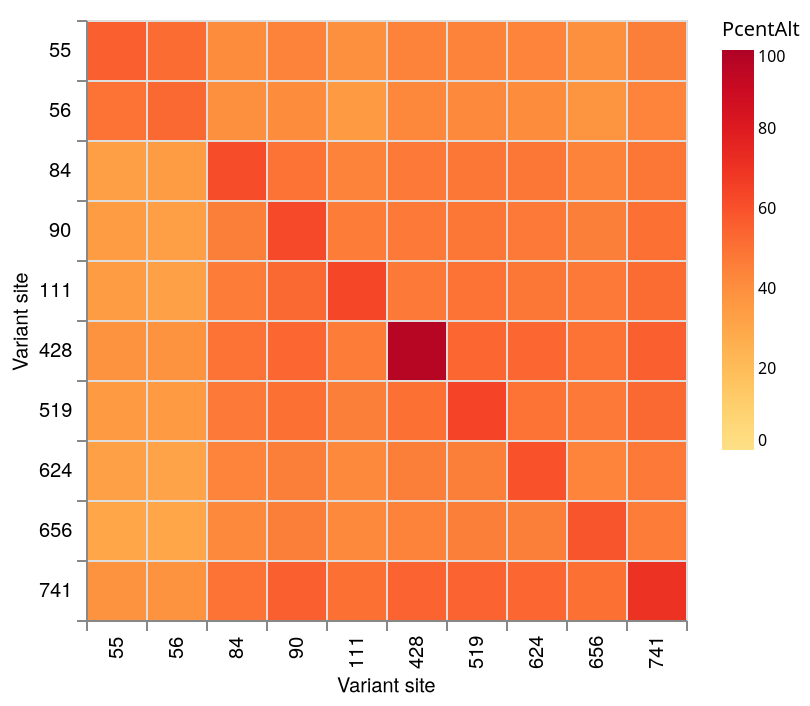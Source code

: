 {
  "$schema": "https://vega.github.io/schema/vega-lite/v5.json",
  "data": {
    "values": [
      {
        "SNP1": 55,
        "SNP2": 55,
        "Alt": 249,
        "Ref": 156,
        "Total": 442,
        "PcentAlt": 56.0,
        "PcentRef": 35.0
      },
      {
        "SNP1": 55,
        "SNP2": 56,
        "Alt": 232,
        "Ref": 133,
        "Total": 442,
        "PcentAlt": 52.0,
        "PcentRef": 30.0
      },
      {
        "SNP1": 55,
        "SNP2": 84,
        "Alt": 182,
        "Ref": 121,
        "Total": 442,
        "PcentAlt": 41.0,
        "PcentRef": 27.0
      },
      {
        "SNP1": 55,
        "SNP2": 90,
        "Alt": 199,
        "Ref": 124,
        "Total": 442,
        "PcentAlt": 45.0,
        "PcentRef": 28.0
      },
      {
        "SNP1": 55,
        "SNP2": 111,
        "Alt": 175,
        "Ref": 85,
        "Total": 442,
        "PcentAlt": 40.0,
        "PcentRef": 19.0
      },
      {
        "SNP1": 55,
        "SNP2": 428,
        "Alt": 200,
        "Ref": 7,
        "Total": 442,
        "PcentAlt": 45.0,
        "PcentRef": 2.0
      },
      {
        "SNP1": 55,
        "SNP2": 519,
        "Alt": 198,
        "Ref": 114,
        "Total": 442,
        "PcentAlt": 45.0,
        "PcentRef": 26.0
      },
      {
        "SNP1": 55,
        "SNP2": 624,
        "Alt": 194,
        "Ref": 140,
        "Total": 442,
        "PcentAlt": 44.0,
        "PcentRef": 32.0
      },
      {
        "SNP1": 55,
        "SNP2": 656,
        "Alt": 178,
        "Ref": 128,
        "Total": 442,
        "PcentAlt": 40.0,
        "PcentRef": 29.0
      },
      {
        "SNP1": 55,
        "SNP2": 741,
        "Alt": 205,
        "Ref": 94,
        "Total": 442,
        "PcentAlt": 46.0,
        "PcentRef": 21.0
      },
      {
        "SNP1": 56,
        "SNP2": 55,
        "Alt": 232,
        "Ref": 133,
        "Total": 466,
        "PcentAlt": 50.0,
        "PcentRef": 29.0
      },
      {
        "SNP1": 56,
        "SNP2": 56,
        "Alt": 247,
        "Ref": 187,
        "Total": 466,
        "PcentAlt": 53.0,
        "PcentRef": 40.0
      },
      {
        "SNP1": 56,
        "SNP2": 84,
        "Alt": 185,
        "Ref": 141,
        "Total": 466,
        "PcentAlt": 40.0,
        "PcentRef": 30.0
      },
      {
        "SNP1": 56,
        "SNP2": 90,
        "Alt": 192,
        "Ref": 147,
        "Total": 466,
        "PcentAlt": 41.0,
        "PcentRef": 32.0
      },
      {
        "SNP1": 56,
        "SNP2": 111,
        "Alt": 167,
        "Ref": 92,
        "Total": 466,
        "PcentAlt": 36.0,
        "PcentRef": 20.0
      },
      {
        "SNP1": 56,
        "SNP2": 428,
        "Alt": 199,
        "Ref": 7,
        "Total": 466,
        "PcentAlt": 43.0,
        "PcentRef": 2.0
      },
      {
        "SNP1": 56,
        "SNP2": 519,
        "Alt": 196,
        "Ref": 131,
        "Total": 466,
        "PcentAlt": 42.0,
        "PcentRef": 28.0
      },
      {
        "SNP1": 56,
        "SNP2": 624,
        "Alt": 192,
        "Ref": 156,
        "Total": 466,
        "PcentAlt": 41.0,
        "PcentRef": 33.0
      },
      {
        "SNP1": 56,
        "SNP2": 656,
        "Alt": 175,
        "Ref": 147,
        "Total": 466,
        "PcentAlt": 38.0,
        "PcentRef": 32.0
      },
      {
        "SNP1": 56,
        "SNP2": 741,
        "Alt": 204,
        "Ref": 109,
        "Total": 466,
        "PcentAlt": 44.0,
        "PcentRef": 23.0
      },
      {
        "SNP1": 84,
        "SNP2": 55,
        "Alt": 182,
        "Ref": 121,
        "Total": 532,
        "PcentAlt": 34.0,
        "PcentRef": 23.0
      },
      {
        "SNP1": 84,
        "SNP2": 56,
        "Alt": 185,
        "Ref": 141,
        "Total": 532,
        "PcentAlt": 35.0,
        "PcentRef": 27.0
      },
      {
        "SNP1": 84,
        "SNP2": 84,
        "Alt": 330,
        "Ref": 194,
        "Total": 532,
        "PcentAlt": 62.0,
        "PcentRef": 36.0
      },
      {
        "SNP1": 84,
        "SNP2": 90,
        "Alt": 265,
        "Ref": 153,
        "Total": 532,
        "PcentAlt": 50.0,
        "PcentRef": 29.0
      },
      {
        "SNP1": 84,
        "SNP2": 111,
        "Alt": 237,
        "Ref": 93,
        "Total": 532,
        "PcentAlt": 45.0,
        "PcentRef": 17.0
      },
      {
        "SNP1": 84,
        "SNP2": 428,
        "Alt": 256,
        "Ref": 6,
        "Total": 532,
        "PcentAlt": 48.0,
        "PcentRef": 1.0
      },
      {
        "SNP1": 84,
        "SNP2": 519,
        "Alt": 263,
        "Ref": 133,
        "Total": 532,
        "PcentAlt": 49.0,
        "PcentRef": 25.0
      },
      {
        "SNP1": 84,
        "SNP2": 624,
        "Alt": 261,
        "Ref": 169,
        "Total": 532,
        "PcentAlt": 49.0,
        "PcentRef": 32.0
      },
      {
        "SNP1": 84,
        "SNP2": 656,
        "Alt": 241,
        "Ref": 154,
        "Total": 532,
        "PcentAlt": 45.0,
        "PcentRef": 29.0
      },
      {
        "SNP1": 84,
        "SNP2": 741,
        "Alt": 262,
        "Ref": 116,
        "Total": 532,
        "PcentAlt": 49.0,
        "PcentRef": 22.0
      },
      {
        "SNP1": 90,
        "SNP2": 55,
        "Alt": 199,
        "Ref": 124,
        "Total": 570,
        "PcentAlt": 35.0,
        "PcentRef": 22.0
      },
      {
        "SNP1": 90,
        "SNP2": 56,
        "Alt": 192,
        "Ref": 147,
        "Total": 570,
        "PcentAlt": 34.0,
        "PcentRef": 26.0
      },
      {
        "SNP1": 90,
        "SNP2": 84,
        "Alt": 265,
        "Ref": 153,
        "Total": 570,
        "PcentAlt": 46.0,
        "PcentRef": 27.0
      },
      {
        "SNP1": 90,
        "SNP2": 90,
        "Alt": 357,
        "Ref": 196,
        "Total": 570,
        "PcentAlt": 63.0,
        "PcentRef": 34.0
      },
      {
        "SNP1": 90,
        "SNP2": 111,
        "Alt": 269,
        "Ref": 103,
        "Total": 570,
        "PcentAlt": 47.0,
        "PcentRef": 18.0
      },
      {
        "SNP1": 90,
        "SNP2": 428,
        "Alt": 274,
        "Ref": 7,
        "Total": 570,
        "PcentAlt": 48.0,
        "PcentRef": 1.0
      },
      {
        "SNP1": 90,
        "SNP2": 519,
        "Alt": 279,
        "Ref": 142,
        "Total": 570,
        "PcentAlt": 49.0,
        "PcentRef": 25.0
      },
      {
        "SNP1": 90,
        "SNP2": 624,
        "Alt": 275,
        "Ref": 170,
        "Total": 570,
        "PcentAlt": 48.0,
        "PcentRef": 30.0
      },
      {
        "SNP1": 90,
        "SNP2": 656,
        "Alt": 263,
        "Ref": 163,
        "Total": 570,
        "PcentAlt": 46.0,
        "PcentRef": 29.0
      },
      {
        "SNP1": 90,
        "SNP2": 741,
        "Alt": 291,
        "Ref": 115,
        "Total": 570,
        "PcentAlt": 51.0,
        "PcentRef": 20.0
      },
      {
        "SNP1": 111,
        "SNP2": 55,
        "Alt": 175,
        "Ref": 85,
        "Total": 505,
        "PcentAlt": 35.0,
        "PcentRef": 17.0
      },
      {
        "SNP1": 111,
        "SNP2": 56,
        "Alt": 167,
        "Ref": 92,
        "Total": 505,
        "PcentAlt": 33.0,
        "PcentRef": 18.0
      },
      {
        "SNP1": 111,
        "SNP2": 84,
        "Alt": 237,
        "Ref": 93,
        "Total": 505,
        "PcentAlt": 47.0,
        "PcentRef": 18.0
      },
      {
        "SNP1": 111,
        "SNP2": 90,
        "Alt": 269,
        "Ref": 103,
        "Total": 505,
        "PcentAlt": 53.0,
        "PcentRef": 20.0
      },
      {
        "SNP1": 111,
        "SNP2": 111,
        "Alt": 325,
        "Ref": 125,
        "Total": 505,
        "PcentAlt": 64.0,
        "PcentRef": 25.0
      },
      {
        "SNP1": 111,
        "SNP2": 428,
        "Alt": 243,
        "Ref": 6,
        "Total": 505,
        "PcentAlt": 48.0,
        "PcentRef": 1.0
      },
      {
        "SNP1": 111,
        "SNP2": 519,
        "Alt": 250,
        "Ref": 94,
        "Total": 505,
        "PcentAlt": 50.0,
        "PcentRef": 19.0
      },
      {
        "SNP1": 111,
        "SNP2": 624,
        "Alt": 247,
        "Ref": 108,
        "Total": 505,
        "PcentAlt": 49.0,
        "PcentRef": 21.0
      },
      {
        "SNP1": 111,
        "SNP2": 656,
        "Alt": 240,
        "Ref": 106,
        "Total": 505,
        "PcentAlt": 48.0,
        "PcentRef": 21.0
      },
      {
        "SNP1": 111,
        "SNP2": 741,
        "Alt": 265,
        "Ref": 82,
        "Total": 505,
        "PcentAlt": 52.0,
        "PcentRef": 16.0
      },
      {
        "SNP1": 428,
        "SNP2": 55,
        "Alt": 200,
        "Ref": 7,
        "Total": 512,
        "PcentAlt": 39.0,
        "PcentRef": 1.0
      },
      {
        "SNP1": 428,
        "SNP2": 56,
        "Alt": 199,
        "Ref": 7,
        "Total": 512,
        "PcentAlt": 39.0,
        "PcentRef": 1.0
      },
      {
        "SNP1": 428,
        "SNP2": 84,
        "Alt": 256,
        "Ref": 6,
        "Total": 512,
        "PcentAlt": 50.0,
        "PcentRef": 1.0
      },
      {
        "SNP1": 428,
        "SNP2": 90,
        "Alt": 274,
        "Ref": 7,
        "Total": 512,
        "PcentAlt": 54.0,
        "PcentRef": 1.0
      },
      {
        "SNP1": 428,
        "SNP2": 111,
        "Alt": 243,
        "Ref": 6,
        "Total": 512,
        "PcentAlt": 47.0,
        "PcentRef": 1.0
      },
      {
        "SNP1": 428,
        "SNP2": 428,
        "Alt": 498,
        "Ref": 7,
        "Total": 512,
        "PcentAlt": 97.0,
        "PcentRef": 1.0
      },
      {
        "SNP1": 428,
        "SNP2": 519,
        "Alt": 279,
        "Ref": 6,
        "Total": 512,
        "PcentAlt": 54.0,
        "PcentRef": 1.0
      },
      {
        "SNP1": 428,
        "SNP2": 624,
        "Alt": 274,
        "Ref": 6,
        "Total": 512,
        "PcentAlt": 54.0,
        "PcentRef": 1.0
      },
      {
        "SNP1": 428,
        "SNP2": 656,
        "Alt": 257,
        "Ref": 7,
        "Total": 512,
        "PcentAlt": 50.0,
        "PcentRef": 1.0
      },
      {
        "SNP1": 428,
        "SNP2": 741,
        "Alt": 287,
        "Ref": 6,
        "Total": 512,
        "PcentAlt": 56.0,
        "PcentRef": 1.0
      },
      {
        "SNP1": 519,
        "SNP2": 55,
        "Alt": 198,
        "Ref": 114,
        "Total": 547,
        "PcentAlt": 36.0,
        "PcentRef": 21.0
      },
      {
        "SNP1": 519,
        "SNP2": 56,
        "Alt": 196,
        "Ref": 131,
        "Total": 547,
        "PcentAlt": 36.0,
        "PcentRef": 24.0
      },
      {
        "SNP1": 519,
        "SNP2": 84,
        "Alt": 263,
        "Ref": 133,
        "Total": 547,
        "PcentAlt": 48.0,
        "PcentRef": 24.0
      },
      {
        "SNP1": 519,
        "SNP2": 90,
        "Alt": 279,
        "Ref": 142,
        "Total": 547,
        "PcentAlt": 51.0,
        "PcentRef": 26.0
      },
      {
        "SNP1": 519,
        "SNP2": 111,
        "Alt": 250,
        "Ref": 94,
        "Total": 547,
        "PcentAlt": 46.0,
        "PcentRef": 17.0
      },
      {
        "SNP1": 519,
        "SNP2": 428,
        "Alt": 279,
        "Ref": 6,
        "Total": 547,
        "PcentAlt": 51.0,
        "PcentRef": 1.0
      },
      {
        "SNP1": 519,
        "SNP2": 519,
        "Alt": 355,
        "Ref": 190,
        "Total": 547,
        "PcentAlt": 65.0,
        "PcentRef": 35.0
      },
      {
        "SNP1": 519,
        "SNP2": 624,
        "Alt": 273,
        "Ref": 156,
        "Total": 547,
        "PcentAlt": 50.0,
        "PcentRef": 29.0
      },
      {
        "SNP1": 519,
        "SNP2": 656,
        "Alt": 260,
        "Ref": 143,
        "Total": 547,
        "PcentAlt": 48.0,
        "PcentRef": 26.0
      },
      {
        "SNP1": 519,
        "SNP2": 741,
        "Alt": 288,
        "Ref": 105,
        "Total": 547,
        "PcentAlt": 53.0,
        "PcentRef": 19.0
      },
      {
        "SNP1": 624,
        "SNP2": 55,
        "Alt": 194,
        "Ref": 140,
        "Total": 592,
        "PcentAlt": 33.0,
        "PcentRef": 24.0
      },
      {
        "SNP1": 624,
        "SNP2": 56,
        "Alt": 192,
        "Ref": 156,
        "Total": 592,
        "PcentAlt": 32.0,
        "PcentRef": 26.0
      },
      {
        "SNP1": 624,
        "SNP2": 84,
        "Alt": 261,
        "Ref": 169,
        "Total": 592,
        "PcentAlt": 44.0,
        "PcentRef": 29.0
      },
      {
        "SNP1": 624,
        "SNP2": 90,
        "Alt": 275,
        "Ref": 170,
        "Total": 592,
        "PcentAlt": 46.0,
        "PcentRef": 29.0
      },
      {
        "SNP1": 624,
        "SNP2": 111,
        "Alt": 247,
        "Ref": 108,
        "Total": 592,
        "PcentAlt": 42.0,
        "PcentRef": 18.0
      },
      {
        "SNP1": 624,
        "SNP2": 428,
        "Alt": 274,
        "Ref": 6,
        "Total": 592,
        "PcentAlt": 46.0,
        "PcentRef": 1.0
      },
      {
        "SNP1": 624,
        "SNP2": 519,
        "Alt": 273,
        "Ref": 156,
        "Total": 592,
        "PcentAlt": 46.0,
        "PcentRef": 26.0
      },
      {
        "SNP1": 624,
        "SNP2": 624,
        "Alt": 353,
        "Ref": 234,
        "Total": 592,
        "PcentAlt": 60.0,
        "PcentRef": 40.0
      },
      {
        "SNP1": 624,
        "SNP2": 656,
        "Alt": 263,
        "Ref": 178,
        "Total": 592,
        "PcentAlt": 44.0,
        "PcentRef": 30.0
      },
      {
        "SNP1": 624,
        "SNP2": 741,
        "Alt": 282,
        "Ref": 131,
        "Total": 592,
        "PcentAlt": 48.0,
        "PcentRef": 22.0
      },
      {
        "SNP1": 656,
        "SNP2": 55,
        "Alt": 178,
        "Ref": 128,
        "Total": 570,
        "PcentAlt": 31.0,
        "PcentRef": 22.0
      },
      {
        "SNP1": 656,
        "SNP2": 56,
        "Alt": 175,
        "Ref": 147,
        "Total": 570,
        "PcentAlt": 31.0,
        "PcentRef": 26.0
      },
      {
        "SNP1": 656,
        "SNP2": 84,
        "Alt": 241,
        "Ref": 154,
        "Total": 570,
        "PcentAlt": 42.0,
        "PcentRef": 27.0
      },
      {
        "SNP1": 656,
        "SNP2": 90,
        "Alt": 263,
        "Ref": 163,
        "Total": 570,
        "PcentAlt": 46.0,
        "PcentRef": 29.0
      },
      {
        "SNP1": 656,
        "SNP2": 111,
        "Alt": 240,
        "Ref": 106,
        "Total": 570,
        "PcentAlt": 42.0,
        "PcentRef": 19.0
      },
      {
        "SNP1": 656,
        "SNP2": 428,
        "Alt": 257,
        "Ref": 7,
        "Total": 570,
        "PcentAlt": 45.0,
        "PcentRef": 1.0
      },
      {
        "SNP1": 656,
        "SNP2": 519,
        "Alt": 260,
        "Ref": 143,
        "Total": 570,
        "PcentAlt": 46.0,
        "PcentRef": 25.0
      },
      {
        "SNP1": 656,
        "SNP2": 624,
        "Alt": 263,
        "Ref": 178,
        "Total": 570,
        "PcentAlt": 46.0,
        "PcentRef": 31.0
      },
      {
        "SNP1": 656,
        "SNP2": 656,
        "Alt": 334,
        "Ref": 234,
        "Total": 570,
        "PcentAlt": 59.0,
        "PcentRef": 41.0
      },
      {
        "SNP1": 656,
        "SNP2": 741,
        "Alt": 267,
        "Ref": 127,
        "Total": 570,
        "PcentAlt": 47.0,
        "PcentRef": 22.0
      },
      {
        "SNP1": 741,
        "SNP2": 55,
        "Alt": 205,
        "Ref": 94,
        "Total": 519,
        "PcentAlt": 39.0,
        "PcentRef": 18.0
      },
      {
        "SNP1": 741,
        "SNP2": 56,
        "Alt": 204,
        "Ref": 109,
        "Total": 519,
        "PcentAlt": 39.0,
        "PcentRef": 21.0
      },
      {
        "SNP1": 741,
        "SNP2": 84,
        "Alt": 262,
        "Ref": 116,
        "Total": 519,
        "PcentAlt": 50.0,
        "PcentRef": 22.0
      },
      {
        "SNP1": 741,
        "SNP2": 90,
        "Alt": 291,
        "Ref": 115,
        "Total": 519,
        "PcentAlt": 56.0,
        "PcentRef": 22.0
      },
      {
        "SNP1": 741,
        "SNP2": 111,
        "Alt": 265,
        "Ref": 82,
        "Total": 519,
        "PcentAlt": 51.0,
        "PcentRef": 16.0
      },
      {
        "SNP1": 741,
        "SNP2": 428,
        "Alt": 287,
        "Ref": 6,
        "Total": 519,
        "PcentAlt": 55.0,
        "PcentRef": 1.0
      },
      {
        "SNP1": 741,
        "SNP2": 519,
        "Alt": 288,
        "Ref": 105,
        "Total": 519,
        "PcentAlt": 55.0,
        "PcentRef": 20.0
      },
      {
        "SNP1": 741,
        "SNP2": 624,
        "Alt": 282,
        "Ref": 131,
        "Total": 519,
        "PcentAlt": 54.0,
        "PcentRef": 25.0
      },
      {
        "SNP1": 741,
        "SNP2": 656,
        "Alt": 267,
        "Ref": 127,
        "Total": 519,
        "PcentAlt": 51.0,
        "PcentRef": 24.0
      },
      {
        "SNP1": 741,
        "SNP2": 741,
        "Alt": 367,
        "Ref": 147,
        "Total": 519,
        "PcentAlt": 71.0,
        "PcentRef": 28.0
      }
    ]
  },
  "mark": "rect",
  "width": 300,
  "height": 300,
  "title": {
    "fontSize": 16
  },
  "encoding": {
    "y": {
      "field": "SNP1",
      "type": "ordinal",
      "title": "Variant site",
      "axis": {
        "labelFont": "Helvetica Neue",
        "titleFontSize": 10,
        "titleFontWeight": 400,
        "labelFontWeight": 300,
        "titleFont": "Helvetica Neue"
      }
    },
    "x": {
      "field": "SNP2",
      "type": "ordinal",
      "title": "Variant site",
      "axis": {
        "labelFont": "Helvetica Neue",
        "titleFontSize": 10,
        "titleFontWeight": 400,
        "labelFontWeight": 300,
        "titleFont": "Helvetica Neue"
      }
    },
    "color": {
      "type": "quantitative",
      "field": "PcentAlt",
      "scale": {
        "domain": [
          0,
          100
        ],
        "scheme": "yelloworangered"
      }
    }
  },
  "config": {
    "legend": {
      "labelFontSize": 8,
      "titleFontWeight": 300,
      "labelFontWeight": 300,
      "titleFontSize": 10
    },
    "axis": {
      "grid": true,
      "tickBand": "extent"
    }
  }
}